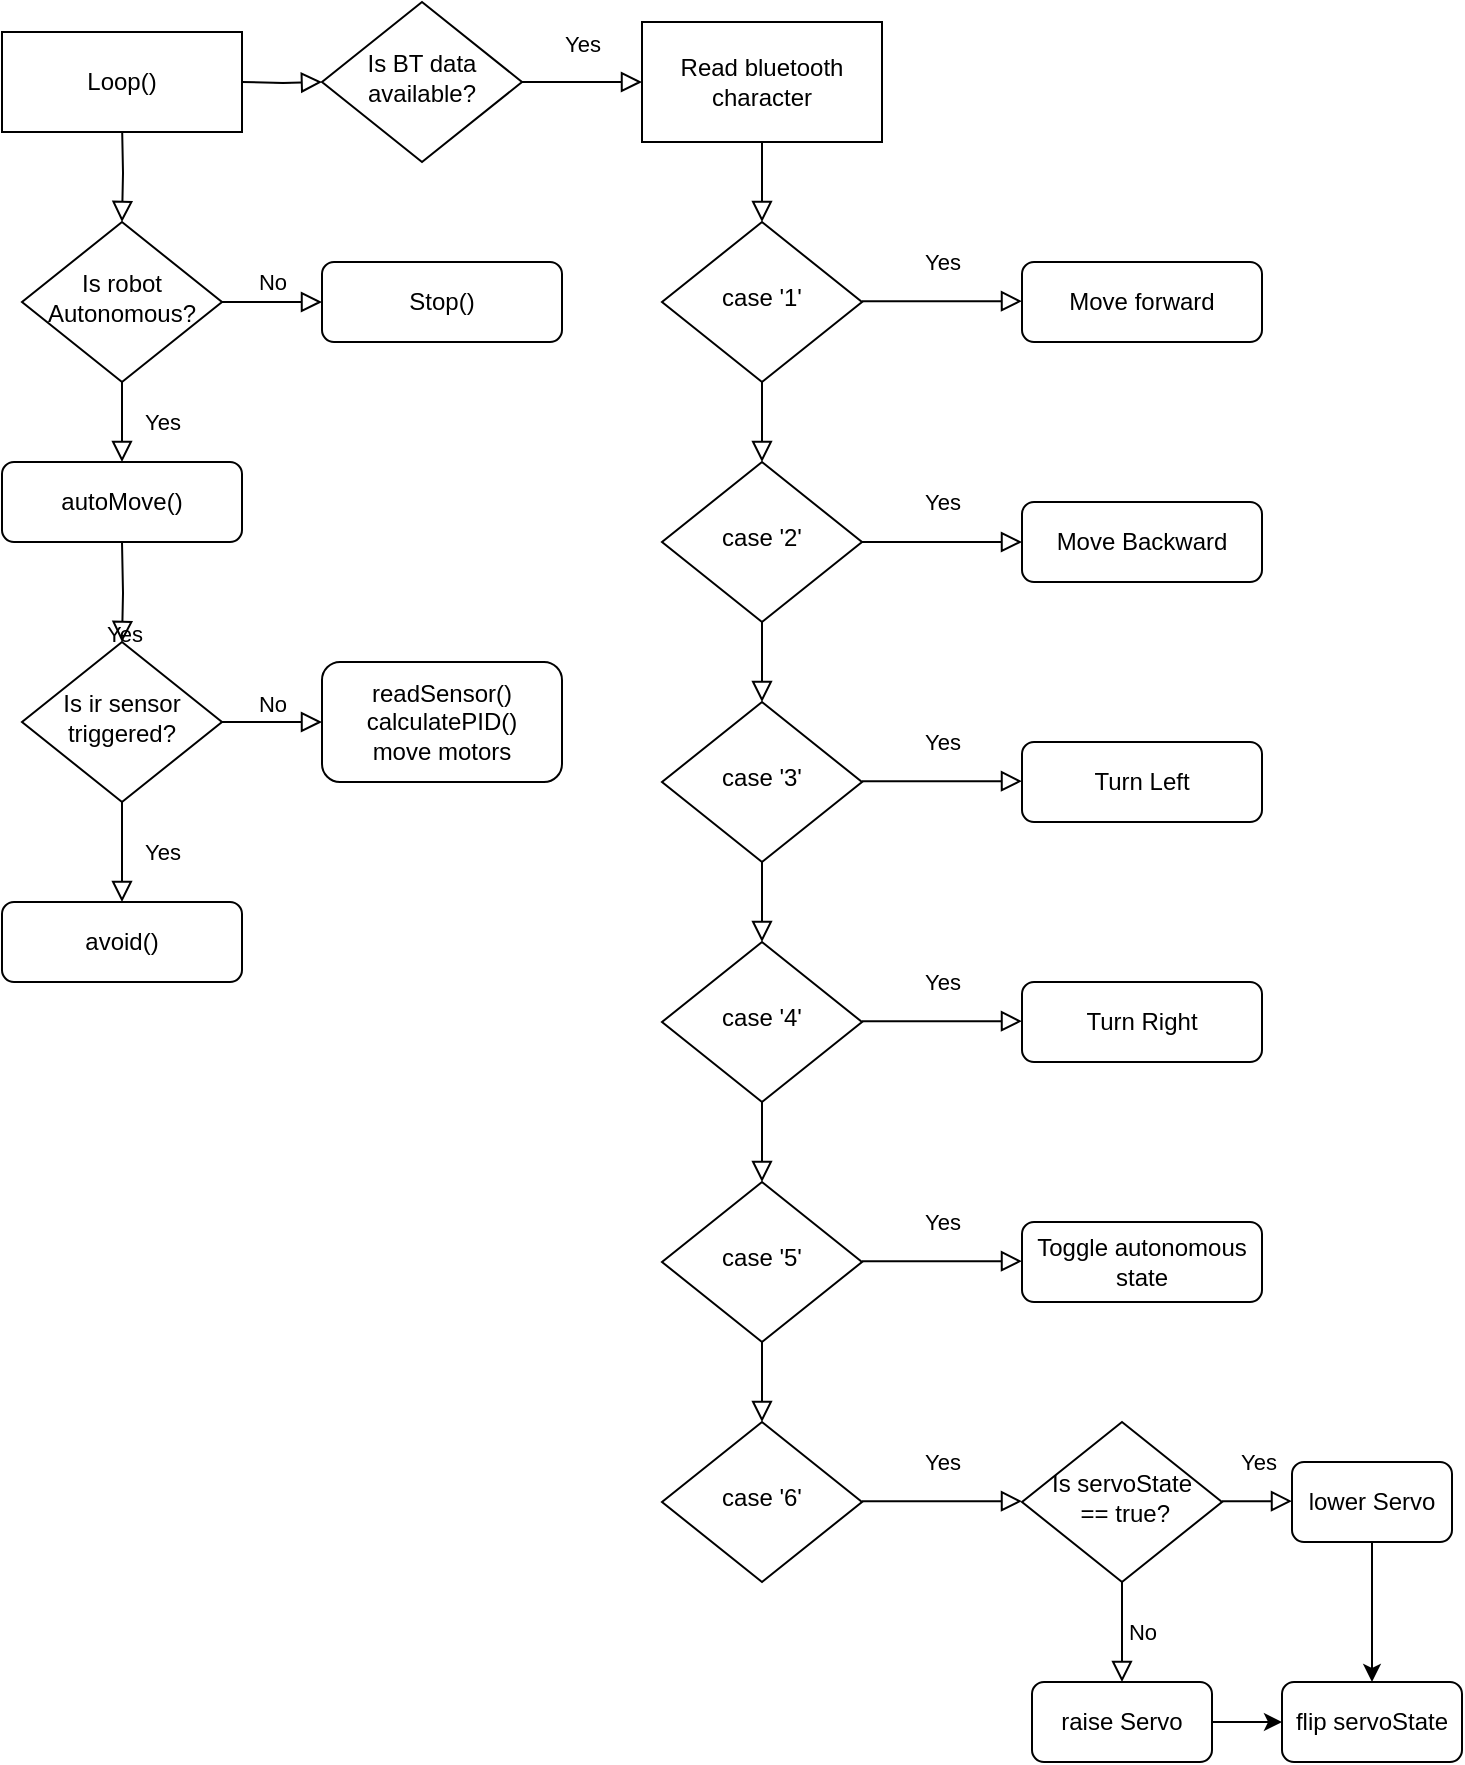 <mxfile version="20.8.5" type="github">
  <diagram id="C5RBs43oDa-KdzZeNtuy" name="Page-1">
    <mxGraphModel dx="948" dy="1526" grid="1" gridSize="10" guides="1" tooltips="1" connect="1" arrows="1" fold="1" page="1" pageScale="1" pageWidth="827" pageHeight="1169" math="0" shadow="0">
      <root>
        <mxCell id="WIyWlLk6GJQsqaUBKTNV-0" />
        <mxCell id="WIyWlLk6GJQsqaUBKTNV-1" parent="WIyWlLk6GJQsqaUBKTNV-0" />
        <mxCell id="WIyWlLk6GJQsqaUBKTNV-2" value="" style="rounded=0;html=1;jettySize=auto;orthogonalLoop=1;fontSize=11;endArrow=block;endFill=0;endSize=8;strokeWidth=1;shadow=0;labelBackgroundColor=none;edgeStyle=orthogonalEdgeStyle;" parent="WIyWlLk6GJQsqaUBKTNV-1" target="WIyWlLk6GJQsqaUBKTNV-6" edge="1">
          <mxGeometry relative="1" as="geometry">
            <mxPoint x="100.0" y="120" as="sourcePoint" />
          </mxGeometry>
        </mxCell>
        <mxCell id="WIyWlLk6GJQsqaUBKTNV-4" value="Yes" style="rounded=0;html=1;jettySize=auto;orthogonalLoop=1;fontSize=11;endArrow=block;endFill=0;endSize=8;strokeWidth=1;shadow=0;labelBackgroundColor=none;edgeStyle=orthogonalEdgeStyle;" parent="WIyWlLk6GJQsqaUBKTNV-1" source="WIyWlLk6GJQsqaUBKTNV-6" edge="1">
          <mxGeometry y="20" relative="1" as="geometry">
            <mxPoint as="offset" />
            <mxPoint x="100" y="290.0" as="targetPoint" />
          </mxGeometry>
        </mxCell>
        <mxCell id="WIyWlLk6GJQsqaUBKTNV-5" value="No" style="edgeStyle=orthogonalEdgeStyle;rounded=0;html=1;jettySize=auto;orthogonalLoop=1;fontSize=11;endArrow=block;endFill=0;endSize=8;strokeWidth=1;shadow=0;labelBackgroundColor=none;" parent="WIyWlLk6GJQsqaUBKTNV-1" source="WIyWlLk6GJQsqaUBKTNV-6" target="WIyWlLk6GJQsqaUBKTNV-7" edge="1">
          <mxGeometry y="10" relative="1" as="geometry">
            <mxPoint as="offset" />
          </mxGeometry>
        </mxCell>
        <mxCell id="WIyWlLk6GJQsqaUBKTNV-6" value="Is robot Autonomous?" style="rhombus;whiteSpace=wrap;html=1;shadow=0;fontFamily=Helvetica;fontSize=12;align=center;strokeWidth=1;spacing=6;spacingTop=-4;" parent="WIyWlLk6GJQsqaUBKTNV-1" vertex="1">
          <mxGeometry x="50" y="170" width="100" height="80" as="geometry" />
        </mxCell>
        <mxCell id="WIyWlLk6GJQsqaUBKTNV-7" value="Stop()" style="rounded=1;whiteSpace=wrap;html=1;fontSize=12;glass=0;strokeWidth=1;shadow=0;" parent="WIyWlLk6GJQsqaUBKTNV-1" vertex="1">
          <mxGeometry x="200" y="190" width="120" height="40" as="geometry" />
        </mxCell>
        <mxCell id="WIyWlLk6GJQsqaUBKTNV-12" value="autoMove()" style="rounded=1;whiteSpace=wrap;html=1;fontSize=12;glass=0;strokeWidth=1;shadow=0;" parent="WIyWlLk6GJQsqaUBKTNV-1" vertex="1">
          <mxGeometry x="40" y="290" width="120" height="40" as="geometry" />
        </mxCell>
        <mxCell id="sJByJDMMxHDop6hi-3DN-1" value="Is ir sensor triggered?" style="rhombus;whiteSpace=wrap;html=1;shadow=0;fontFamily=Helvetica;fontSize=12;align=center;strokeWidth=1;spacing=6;spacingTop=-4;" vertex="1" parent="WIyWlLk6GJQsqaUBKTNV-1">
          <mxGeometry x="50" y="380" width="100" height="80" as="geometry" />
        </mxCell>
        <mxCell id="sJByJDMMxHDop6hi-3DN-4" value="avoid()" style="rounded=1;whiteSpace=wrap;html=1;fontSize=12;glass=0;strokeWidth=1;shadow=0;" vertex="1" parent="WIyWlLk6GJQsqaUBKTNV-1">
          <mxGeometry x="40" y="510" width="120" height="40" as="geometry" />
        </mxCell>
        <mxCell id="sJByJDMMxHDop6hi-3DN-10" value="readSensor()&lt;br&gt;calculatePID()&lt;br&gt;move motors" style="rounded=1;whiteSpace=wrap;html=1;fontSize=12;glass=0;strokeWidth=1;shadow=0;" vertex="1" parent="WIyWlLk6GJQsqaUBKTNV-1">
          <mxGeometry x="200" y="390" width="120" height="60" as="geometry" />
        </mxCell>
        <mxCell id="sJByJDMMxHDop6hi-3DN-18" value="Yes" style="rounded=0;html=1;jettySize=auto;orthogonalLoop=1;fontSize=11;endArrow=block;endFill=0;endSize=8;strokeWidth=1;shadow=0;labelBackgroundColor=none;edgeStyle=orthogonalEdgeStyle;exitX=0.5;exitY=1;exitDx=0;exitDy=0;entryX=0.5;entryY=0;entryDx=0;entryDy=0;" edge="1" parent="WIyWlLk6GJQsqaUBKTNV-1" source="sJByJDMMxHDop6hi-3DN-1" target="sJByJDMMxHDop6hi-3DN-4">
          <mxGeometry y="20" relative="1" as="geometry">
            <mxPoint as="offset" />
            <mxPoint x="230" y="340" as="sourcePoint" />
            <mxPoint x="110" y="300.0" as="targetPoint" />
          </mxGeometry>
        </mxCell>
        <mxCell id="sJByJDMMxHDop6hi-3DN-19" value="No" style="edgeStyle=orthogonalEdgeStyle;rounded=0;html=1;jettySize=auto;orthogonalLoop=1;fontSize=11;endArrow=block;endFill=0;endSize=8;strokeWidth=1;shadow=0;labelBackgroundColor=none;exitX=1;exitY=0.5;exitDx=0;exitDy=0;" edge="1" parent="WIyWlLk6GJQsqaUBKTNV-1" source="sJByJDMMxHDop6hi-3DN-1">
          <mxGeometry y="10" relative="1" as="geometry">
            <mxPoint as="offset" />
            <mxPoint x="160" y="220" as="sourcePoint" />
            <mxPoint x="200" y="420" as="targetPoint" />
          </mxGeometry>
        </mxCell>
        <mxCell id="sJByJDMMxHDop6hi-3DN-20" value="Yes" style="rounded=0;html=1;jettySize=auto;orthogonalLoop=1;fontSize=11;endArrow=block;endFill=0;endSize=8;strokeWidth=1;shadow=0;labelBackgroundColor=none;edgeStyle=orthogonalEdgeStyle;entryX=0.5;entryY=0;entryDx=0;entryDy=0;" edge="1" parent="WIyWlLk6GJQsqaUBKTNV-1" target="sJByJDMMxHDop6hi-3DN-1">
          <mxGeometry y="20" relative="1" as="geometry">
            <mxPoint as="offset" />
            <mxPoint x="100" y="330" as="sourcePoint" />
            <mxPoint x="110" y="300.0" as="targetPoint" />
          </mxGeometry>
        </mxCell>
        <mxCell id="sJByJDMMxHDop6hi-3DN-21" value="" style="rounded=0;html=1;jettySize=auto;orthogonalLoop=1;fontSize=11;endArrow=block;endFill=0;endSize=8;strokeWidth=1;shadow=0;labelBackgroundColor=none;edgeStyle=orthogonalEdgeStyle;exitX=1;exitY=0.5;exitDx=0;exitDy=0;" edge="1" parent="WIyWlLk6GJQsqaUBKTNV-1">
          <mxGeometry relative="1" as="geometry">
            <mxPoint x="160.0" y="100" as="sourcePoint" />
            <mxPoint x="200" y="100" as="targetPoint" />
          </mxGeometry>
        </mxCell>
        <mxCell id="sJByJDMMxHDop6hi-3DN-22" value="Is BT data available?" style="rhombus;whiteSpace=wrap;html=1;shadow=0;fontFamily=Helvetica;fontSize=12;align=center;strokeWidth=1;spacing=6;spacingTop=-4;" vertex="1" parent="WIyWlLk6GJQsqaUBKTNV-1">
          <mxGeometry x="200" y="60" width="100" height="80" as="geometry" />
        </mxCell>
        <mxCell id="sJByJDMMxHDop6hi-3DN-23" value="Yes" style="rounded=0;html=1;jettySize=auto;orthogonalLoop=1;fontSize=11;endArrow=block;endFill=0;endSize=8;strokeWidth=1;shadow=0;labelBackgroundColor=none;edgeStyle=orthogonalEdgeStyle;exitX=1;exitY=0.5;exitDx=0;exitDy=0;" edge="1" parent="WIyWlLk6GJQsqaUBKTNV-1" source="sJByJDMMxHDop6hi-3DN-22">
          <mxGeometry y="20" relative="1" as="geometry">
            <mxPoint as="offset" />
            <mxPoint x="110" y="260.0" as="sourcePoint" />
            <mxPoint x="360" y="100" as="targetPoint" />
          </mxGeometry>
        </mxCell>
        <mxCell id="sJByJDMMxHDop6hi-3DN-26" value="Read bluetooth character" style="rounded=0;whiteSpace=wrap;html=1;" vertex="1" parent="WIyWlLk6GJQsqaUBKTNV-1">
          <mxGeometry x="360" y="70" width="120" height="60" as="geometry" />
        </mxCell>
        <mxCell id="sJByJDMMxHDop6hi-3DN-27" value="case &#39;1&#39;" style="rhombus;whiteSpace=wrap;html=1;shadow=0;fontFamily=Helvetica;fontSize=12;align=center;strokeWidth=1;spacing=6;spacingTop=-4;" vertex="1" parent="WIyWlLk6GJQsqaUBKTNV-1">
          <mxGeometry x="370" y="170" width="100" height="80" as="geometry" />
        </mxCell>
        <mxCell id="sJByJDMMxHDop6hi-3DN-31" value="" style="rounded=0;html=1;jettySize=auto;orthogonalLoop=1;fontSize=11;endArrow=block;endFill=0;endSize=8;strokeWidth=1;shadow=0;labelBackgroundColor=none;edgeStyle=orthogonalEdgeStyle;exitX=0.5;exitY=1;exitDx=0;exitDy=0;entryX=0.5;entryY=0;entryDx=0;entryDy=0;" edge="1" parent="WIyWlLk6GJQsqaUBKTNV-1" source="sJByJDMMxHDop6hi-3DN-26" target="sJByJDMMxHDop6hi-3DN-27">
          <mxGeometry relative="1" as="geometry">
            <mxPoint x="90" y="130" as="sourcePoint" />
            <mxPoint x="90" y="180" as="targetPoint" />
          </mxGeometry>
        </mxCell>
        <mxCell id="sJByJDMMxHDop6hi-3DN-32" value="Yes" style="rounded=0;html=1;jettySize=auto;orthogonalLoop=1;fontSize=11;endArrow=block;endFill=0;endSize=8;strokeWidth=1;shadow=0;labelBackgroundColor=none;edgeStyle=orthogonalEdgeStyle;exitX=1;exitY=0.5;exitDx=0;exitDy=0;" edge="1" parent="WIyWlLk6GJQsqaUBKTNV-1">
          <mxGeometry y="20" relative="1" as="geometry">
            <mxPoint as="offset" />
            <mxPoint x="470" y="209.58" as="sourcePoint" />
            <mxPoint x="550" y="209.58" as="targetPoint" />
          </mxGeometry>
        </mxCell>
        <mxCell id="sJByJDMMxHDop6hi-3DN-33" value="" style="rounded=0;html=1;jettySize=auto;orthogonalLoop=1;fontSize=11;endArrow=block;endFill=0;endSize=8;strokeWidth=1;shadow=0;labelBackgroundColor=none;edgeStyle=orthogonalEdgeStyle;exitX=0.5;exitY=1;exitDx=0;exitDy=0;" edge="1" parent="WIyWlLk6GJQsqaUBKTNV-1" source="sJByJDMMxHDop6hi-3DN-27">
          <mxGeometry relative="1" as="geometry">
            <mxPoint x="430" y="140" as="sourcePoint" />
            <mxPoint x="420" y="290" as="targetPoint" />
          </mxGeometry>
        </mxCell>
        <mxCell id="sJByJDMMxHDop6hi-3DN-34" value="case &#39;2&#39;" style="rhombus;whiteSpace=wrap;html=1;shadow=0;fontFamily=Helvetica;fontSize=12;align=center;strokeWidth=1;spacing=6;spacingTop=-4;" vertex="1" parent="WIyWlLk6GJQsqaUBKTNV-1">
          <mxGeometry x="370" y="290" width="100" height="80" as="geometry" />
        </mxCell>
        <mxCell id="sJByJDMMxHDop6hi-3DN-35" value="" style="rounded=0;html=1;jettySize=auto;orthogonalLoop=1;fontSize=11;endArrow=block;endFill=0;endSize=8;strokeWidth=1;shadow=0;labelBackgroundColor=none;edgeStyle=orthogonalEdgeStyle;exitX=0.5;exitY=1;exitDx=0;exitDy=0;" edge="1" parent="WIyWlLk6GJQsqaUBKTNV-1" source="sJByJDMMxHDop6hi-3DN-34">
          <mxGeometry relative="1" as="geometry">
            <mxPoint x="430" y="260" as="sourcePoint" />
            <mxPoint x="420" y="410.0" as="targetPoint" />
          </mxGeometry>
        </mxCell>
        <mxCell id="sJByJDMMxHDop6hi-3DN-36" value="case &#39;3&#39;" style="rhombus;whiteSpace=wrap;html=1;shadow=0;fontFamily=Helvetica;fontSize=12;align=center;strokeWidth=1;spacing=6;spacingTop=-4;" vertex="1" parent="WIyWlLk6GJQsqaUBKTNV-1">
          <mxGeometry x="370" y="410" width="100" height="80" as="geometry" />
        </mxCell>
        <mxCell id="sJByJDMMxHDop6hi-3DN-37" value="" style="rounded=0;html=1;jettySize=auto;orthogonalLoop=1;fontSize=11;endArrow=block;endFill=0;endSize=8;strokeWidth=1;shadow=0;labelBackgroundColor=none;edgeStyle=orthogonalEdgeStyle;exitX=0.5;exitY=1;exitDx=0;exitDy=0;" edge="1" parent="WIyWlLk6GJQsqaUBKTNV-1" source="sJByJDMMxHDop6hi-3DN-36">
          <mxGeometry relative="1" as="geometry">
            <mxPoint x="430" y="380" as="sourcePoint" />
            <mxPoint x="420" y="530.0" as="targetPoint" />
          </mxGeometry>
        </mxCell>
        <mxCell id="sJByJDMMxHDop6hi-3DN-38" value="case &#39;4&#39;" style="rhombus;whiteSpace=wrap;html=1;shadow=0;fontFamily=Helvetica;fontSize=12;align=center;strokeWidth=1;spacing=6;spacingTop=-4;" vertex="1" parent="WIyWlLk6GJQsqaUBKTNV-1">
          <mxGeometry x="370" y="530" width="100" height="80" as="geometry" />
        </mxCell>
        <mxCell id="sJByJDMMxHDop6hi-3DN-39" value="" style="rounded=0;html=1;jettySize=auto;orthogonalLoop=1;fontSize=11;endArrow=block;endFill=0;endSize=8;strokeWidth=1;shadow=0;labelBackgroundColor=none;edgeStyle=orthogonalEdgeStyle;exitX=0.5;exitY=1;exitDx=0;exitDy=0;" edge="1" parent="WIyWlLk6GJQsqaUBKTNV-1" source="sJByJDMMxHDop6hi-3DN-38">
          <mxGeometry relative="1" as="geometry">
            <mxPoint x="430" y="500" as="sourcePoint" />
            <mxPoint x="420" y="650.0" as="targetPoint" />
          </mxGeometry>
        </mxCell>
        <mxCell id="sJByJDMMxHDop6hi-3DN-40" value="case &#39;5&#39;" style="rhombus;whiteSpace=wrap;html=1;shadow=0;fontFamily=Helvetica;fontSize=12;align=center;strokeWidth=1;spacing=6;spacingTop=-4;" vertex="1" parent="WIyWlLk6GJQsqaUBKTNV-1">
          <mxGeometry x="370" y="650" width="100" height="80" as="geometry" />
        </mxCell>
        <mxCell id="sJByJDMMxHDop6hi-3DN-41" value="" style="rounded=0;html=1;jettySize=auto;orthogonalLoop=1;fontSize=11;endArrow=block;endFill=0;endSize=8;strokeWidth=1;shadow=0;labelBackgroundColor=none;edgeStyle=orthogonalEdgeStyle;exitX=0.5;exitY=1;exitDx=0;exitDy=0;" edge="1" parent="WIyWlLk6GJQsqaUBKTNV-1" source="sJByJDMMxHDop6hi-3DN-40">
          <mxGeometry relative="1" as="geometry">
            <mxPoint x="430" y="620" as="sourcePoint" />
            <mxPoint x="420" y="770.0" as="targetPoint" />
          </mxGeometry>
        </mxCell>
        <mxCell id="sJByJDMMxHDop6hi-3DN-42" value="case &#39;6&#39;" style="rhombus;whiteSpace=wrap;html=1;shadow=0;fontFamily=Helvetica;fontSize=12;align=center;strokeWidth=1;spacing=6;spacingTop=-4;" vertex="1" parent="WIyWlLk6GJQsqaUBKTNV-1">
          <mxGeometry x="370" y="770" width="100" height="80" as="geometry" />
        </mxCell>
        <mxCell id="sJByJDMMxHDop6hi-3DN-46" value="Yes" style="rounded=0;html=1;jettySize=auto;orthogonalLoop=1;fontSize=11;endArrow=block;endFill=0;endSize=8;strokeWidth=1;shadow=0;labelBackgroundColor=none;edgeStyle=orthogonalEdgeStyle;exitX=1;exitY=0.5;exitDx=0;exitDy=0;" edge="1" parent="WIyWlLk6GJQsqaUBKTNV-1">
          <mxGeometry y="20" relative="1" as="geometry">
            <mxPoint as="offset" />
            <mxPoint x="470" y="330.0" as="sourcePoint" />
            <mxPoint x="550" y="330.0" as="targetPoint" />
          </mxGeometry>
        </mxCell>
        <mxCell id="sJByJDMMxHDop6hi-3DN-47" value="Yes" style="rounded=0;html=1;jettySize=auto;orthogonalLoop=1;fontSize=11;endArrow=block;endFill=0;endSize=8;strokeWidth=1;shadow=0;labelBackgroundColor=none;edgeStyle=orthogonalEdgeStyle;exitX=1;exitY=0.5;exitDx=0;exitDy=0;" edge="1" parent="WIyWlLk6GJQsqaUBKTNV-1">
          <mxGeometry y="20" relative="1" as="geometry">
            <mxPoint as="offset" />
            <mxPoint x="470" y="449.58" as="sourcePoint" />
            <mxPoint x="550" y="449.58" as="targetPoint" />
          </mxGeometry>
        </mxCell>
        <mxCell id="sJByJDMMxHDop6hi-3DN-48" value="Yes" style="rounded=0;html=1;jettySize=auto;orthogonalLoop=1;fontSize=11;endArrow=block;endFill=0;endSize=8;strokeWidth=1;shadow=0;labelBackgroundColor=none;edgeStyle=orthogonalEdgeStyle;exitX=1;exitY=0.5;exitDx=0;exitDy=0;" edge="1" parent="WIyWlLk6GJQsqaUBKTNV-1">
          <mxGeometry y="20" relative="1" as="geometry">
            <mxPoint as="offset" />
            <mxPoint x="470" y="569.58" as="sourcePoint" />
            <mxPoint x="550" y="569.58" as="targetPoint" />
          </mxGeometry>
        </mxCell>
        <mxCell id="sJByJDMMxHDop6hi-3DN-49" value="Yes" style="rounded=0;html=1;jettySize=auto;orthogonalLoop=1;fontSize=11;endArrow=block;endFill=0;endSize=8;strokeWidth=1;shadow=0;labelBackgroundColor=none;edgeStyle=orthogonalEdgeStyle;exitX=1;exitY=0.5;exitDx=0;exitDy=0;" edge="1" parent="WIyWlLk6GJQsqaUBKTNV-1">
          <mxGeometry y="20" relative="1" as="geometry">
            <mxPoint as="offset" />
            <mxPoint x="470" y="689.58" as="sourcePoint" />
            <mxPoint x="550" y="689.58" as="targetPoint" />
          </mxGeometry>
        </mxCell>
        <mxCell id="sJByJDMMxHDop6hi-3DN-50" value="Yes" style="rounded=0;html=1;jettySize=auto;orthogonalLoop=1;fontSize=11;endArrow=block;endFill=0;endSize=8;strokeWidth=1;shadow=0;labelBackgroundColor=none;edgeStyle=orthogonalEdgeStyle;exitX=1;exitY=0.5;exitDx=0;exitDy=0;" edge="1" parent="WIyWlLk6GJQsqaUBKTNV-1">
          <mxGeometry y="20" relative="1" as="geometry">
            <mxPoint as="offset" />
            <mxPoint x="470" y="809.58" as="sourcePoint" />
            <mxPoint x="550" y="809.58" as="targetPoint" />
          </mxGeometry>
        </mxCell>
        <mxCell id="sJByJDMMxHDop6hi-3DN-51" value="Move forward" style="rounded=1;whiteSpace=wrap;html=1;fontSize=12;glass=0;strokeWidth=1;shadow=0;" vertex="1" parent="WIyWlLk6GJQsqaUBKTNV-1">
          <mxGeometry x="550" y="190" width="120" height="40" as="geometry" />
        </mxCell>
        <mxCell id="sJByJDMMxHDop6hi-3DN-52" value="Move Backward" style="rounded=1;whiteSpace=wrap;html=1;fontSize=12;glass=0;strokeWidth=1;shadow=0;" vertex="1" parent="WIyWlLk6GJQsqaUBKTNV-1">
          <mxGeometry x="550" y="310" width="120" height="40" as="geometry" />
        </mxCell>
        <mxCell id="sJByJDMMxHDop6hi-3DN-53" value="Turn Left" style="rounded=1;whiteSpace=wrap;html=1;fontSize=12;glass=0;strokeWidth=1;shadow=0;" vertex="1" parent="WIyWlLk6GJQsqaUBKTNV-1">
          <mxGeometry x="550" y="430" width="120" height="40" as="geometry" />
        </mxCell>
        <mxCell id="sJByJDMMxHDop6hi-3DN-54" value="Turn Right" style="rounded=1;whiteSpace=wrap;html=1;fontSize=12;glass=0;strokeWidth=1;shadow=0;" vertex="1" parent="WIyWlLk6GJQsqaUBKTNV-1">
          <mxGeometry x="550" y="550" width="120" height="40" as="geometry" />
        </mxCell>
        <mxCell id="sJByJDMMxHDop6hi-3DN-55" value="Toggle autonomous state" style="rounded=1;whiteSpace=wrap;html=1;fontSize=12;glass=0;strokeWidth=1;shadow=0;" vertex="1" parent="WIyWlLk6GJQsqaUBKTNV-1">
          <mxGeometry x="550" y="670" width="120" height="40" as="geometry" />
        </mxCell>
        <mxCell id="sJByJDMMxHDop6hi-3DN-57" value="Yes" style="rounded=0;html=1;jettySize=auto;orthogonalLoop=1;fontSize=11;endArrow=block;endFill=0;endSize=8;strokeWidth=1;shadow=0;labelBackgroundColor=none;edgeStyle=orthogonalEdgeStyle;exitX=1;exitY=0.5;exitDx=0;exitDy=0;entryX=0;entryY=0.5;entryDx=0;entryDy=0;" edge="1" parent="WIyWlLk6GJQsqaUBKTNV-1" target="sJByJDMMxHDop6hi-3DN-58">
          <mxGeometry y="20" relative="1" as="geometry">
            <mxPoint as="offset" />
            <mxPoint x="650" y="809.6" as="sourcePoint" />
            <mxPoint x="680" y="810" as="targetPoint" />
          </mxGeometry>
        </mxCell>
        <mxCell id="sJByJDMMxHDop6hi-3DN-66" value="" style="edgeStyle=orthogonalEdgeStyle;rounded=0;orthogonalLoop=1;jettySize=auto;html=1;strokeColor=#000000;" edge="1" parent="WIyWlLk6GJQsqaUBKTNV-1" source="sJByJDMMxHDop6hi-3DN-58" target="sJByJDMMxHDop6hi-3DN-65">
          <mxGeometry relative="1" as="geometry" />
        </mxCell>
        <mxCell id="sJByJDMMxHDop6hi-3DN-58" value="lower Servo" style="rounded=1;whiteSpace=wrap;html=1;fontSize=12;glass=0;strokeWidth=1;shadow=0;" vertex="1" parent="WIyWlLk6GJQsqaUBKTNV-1">
          <mxGeometry x="685" y="790" width="80" height="40" as="geometry" />
        </mxCell>
        <mxCell id="sJByJDMMxHDop6hi-3DN-59" value="Is servoState&lt;br&gt;&amp;nbsp;== true?" style="rhombus;whiteSpace=wrap;html=1;shadow=0;fontFamily=Helvetica;fontSize=12;align=center;strokeWidth=1;spacing=6;spacingTop=-4;" vertex="1" parent="WIyWlLk6GJQsqaUBKTNV-1">
          <mxGeometry x="550" y="770" width="100" height="80" as="geometry" />
        </mxCell>
        <mxCell id="sJByJDMMxHDop6hi-3DN-61" value="No" style="edgeStyle=orthogonalEdgeStyle;rounded=0;html=1;jettySize=auto;orthogonalLoop=1;fontSize=11;endArrow=block;endFill=0;endSize=8;strokeWidth=1;shadow=0;labelBackgroundColor=none;exitX=0.5;exitY=1;exitDx=0;exitDy=0;" edge="1" parent="WIyWlLk6GJQsqaUBKTNV-1" source="sJByJDMMxHDop6hi-3DN-59">
          <mxGeometry y="10" relative="1" as="geometry">
            <mxPoint as="offset" />
            <mxPoint x="320" y="840" as="sourcePoint" />
            <mxPoint x="600" y="900" as="targetPoint" />
          </mxGeometry>
        </mxCell>
        <mxCell id="sJByJDMMxHDop6hi-3DN-67" style="edgeStyle=orthogonalEdgeStyle;rounded=0;orthogonalLoop=1;jettySize=auto;html=1;entryX=0;entryY=0.5;entryDx=0;entryDy=0;strokeColor=#000000;" edge="1" parent="WIyWlLk6GJQsqaUBKTNV-1" source="sJByJDMMxHDop6hi-3DN-62" target="sJByJDMMxHDop6hi-3DN-65">
          <mxGeometry relative="1" as="geometry" />
        </mxCell>
        <mxCell id="sJByJDMMxHDop6hi-3DN-62" value="raise Servo" style="rounded=1;whiteSpace=wrap;html=1;fontSize=12;glass=0;strokeWidth=1;shadow=0;" vertex="1" parent="WIyWlLk6GJQsqaUBKTNV-1">
          <mxGeometry x="555" y="900" width="90" height="40" as="geometry" />
        </mxCell>
        <mxCell id="sJByJDMMxHDop6hi-3DN-65" value="flip servoState" style="rounded=1;whiteSpace=wrap;html=1;fontSize=12;glass=0;strokeWidth=1;shadow=0;" vertex="1" parent="WIyWlLk6GJQsqaUBKTNV-1">
          <mxGeometry x="680" y="900" width="90" height="40" as="geometry" />
        </mxCell>
        <mxCell id="sJByJDMMxHDop6hi-3DN-68" value="Loop()" style="rounded=0;whiteSpace=wrap;html=1;" vertex="1" parent="WIyWlLk6GJQsqaUBKTNV-1">
          <mxGeometry x="40" y="75" width="120" height="50" as="geometry" />
        </mxCell>
      </root>
    </mxGraphModel>
  </diagram>
</mxfile>
